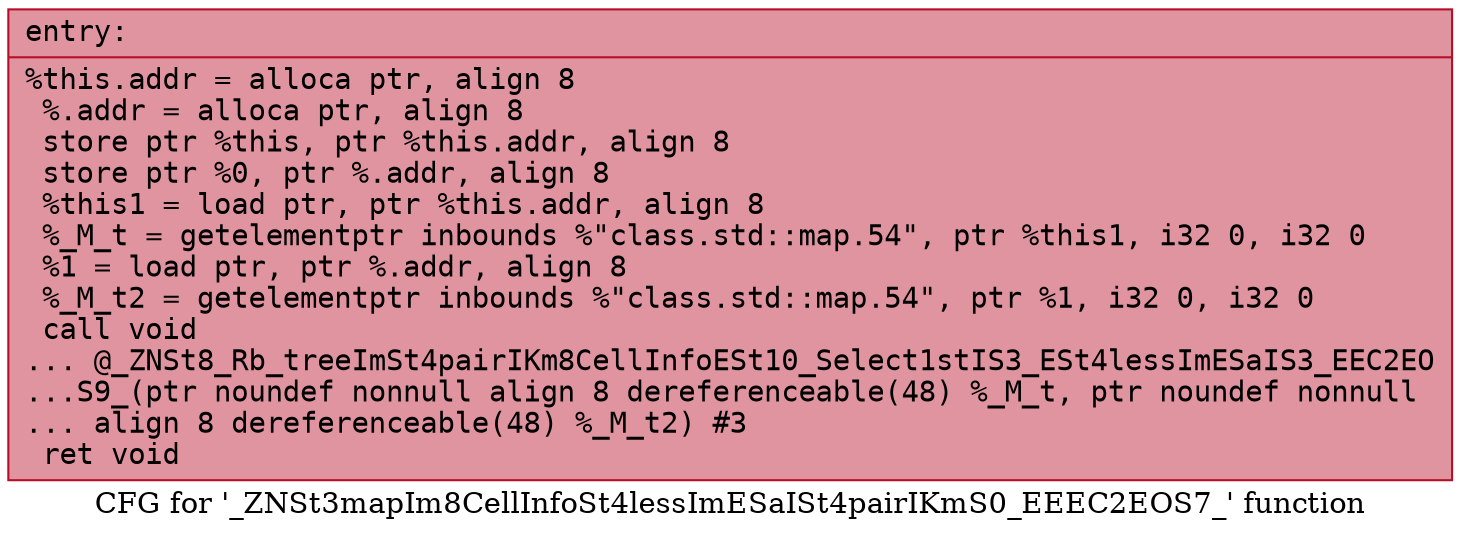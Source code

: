 digraph "CFG for '_ZNSt3mapIm8CellInfoSt4lessImESaISt4pairIKmS0_EEEC2EOS7_' function" {
	label="CFG for '_ZNSt3mapIm8CellInfoSt4lessImESaISt4pairIKmS0_EEEC2EOS7_' function";

	Node0x55dab482a4f0 [shape=record,color="#b70d28ff", style=filled, fillcolor="#b70d2870" fontname="Courier",label="{entry:\l|  %this.addr = alloca ptr, align 8\l  %.addr = alloca ptr, align 8\l  store ptr %this, ptr %this.addr, align 8\l  store ptr %0, ptr %.addr, align 8\l  %this1 = load ptr, ptr %this.addr, align 8\l  %_M_t = getelementptr inbounds %\"class.std::map.54\", ptr %this1, i32 0, i32 0\l  %1 = load ptr, ptr %.addr, align 8\l  %_M_t2 = getelementptr inbounds %\"class.std::map.54\", ptr %1, i32 0, i32 0\l  call void\l... @_ZNSt8_Rb_treeImSt4pairIKm8CellInfoESt10_Select1stIS3_ESt4lessImESaIS3_EEC2EO\l...S9_(ptr noundef nonnull align 8 dereferenceable(48) %_M_t, ptr noundef nonnull\l... align 8 dereferenceable(48) %_M_t2) #3\l  ret void\l}"];
}
